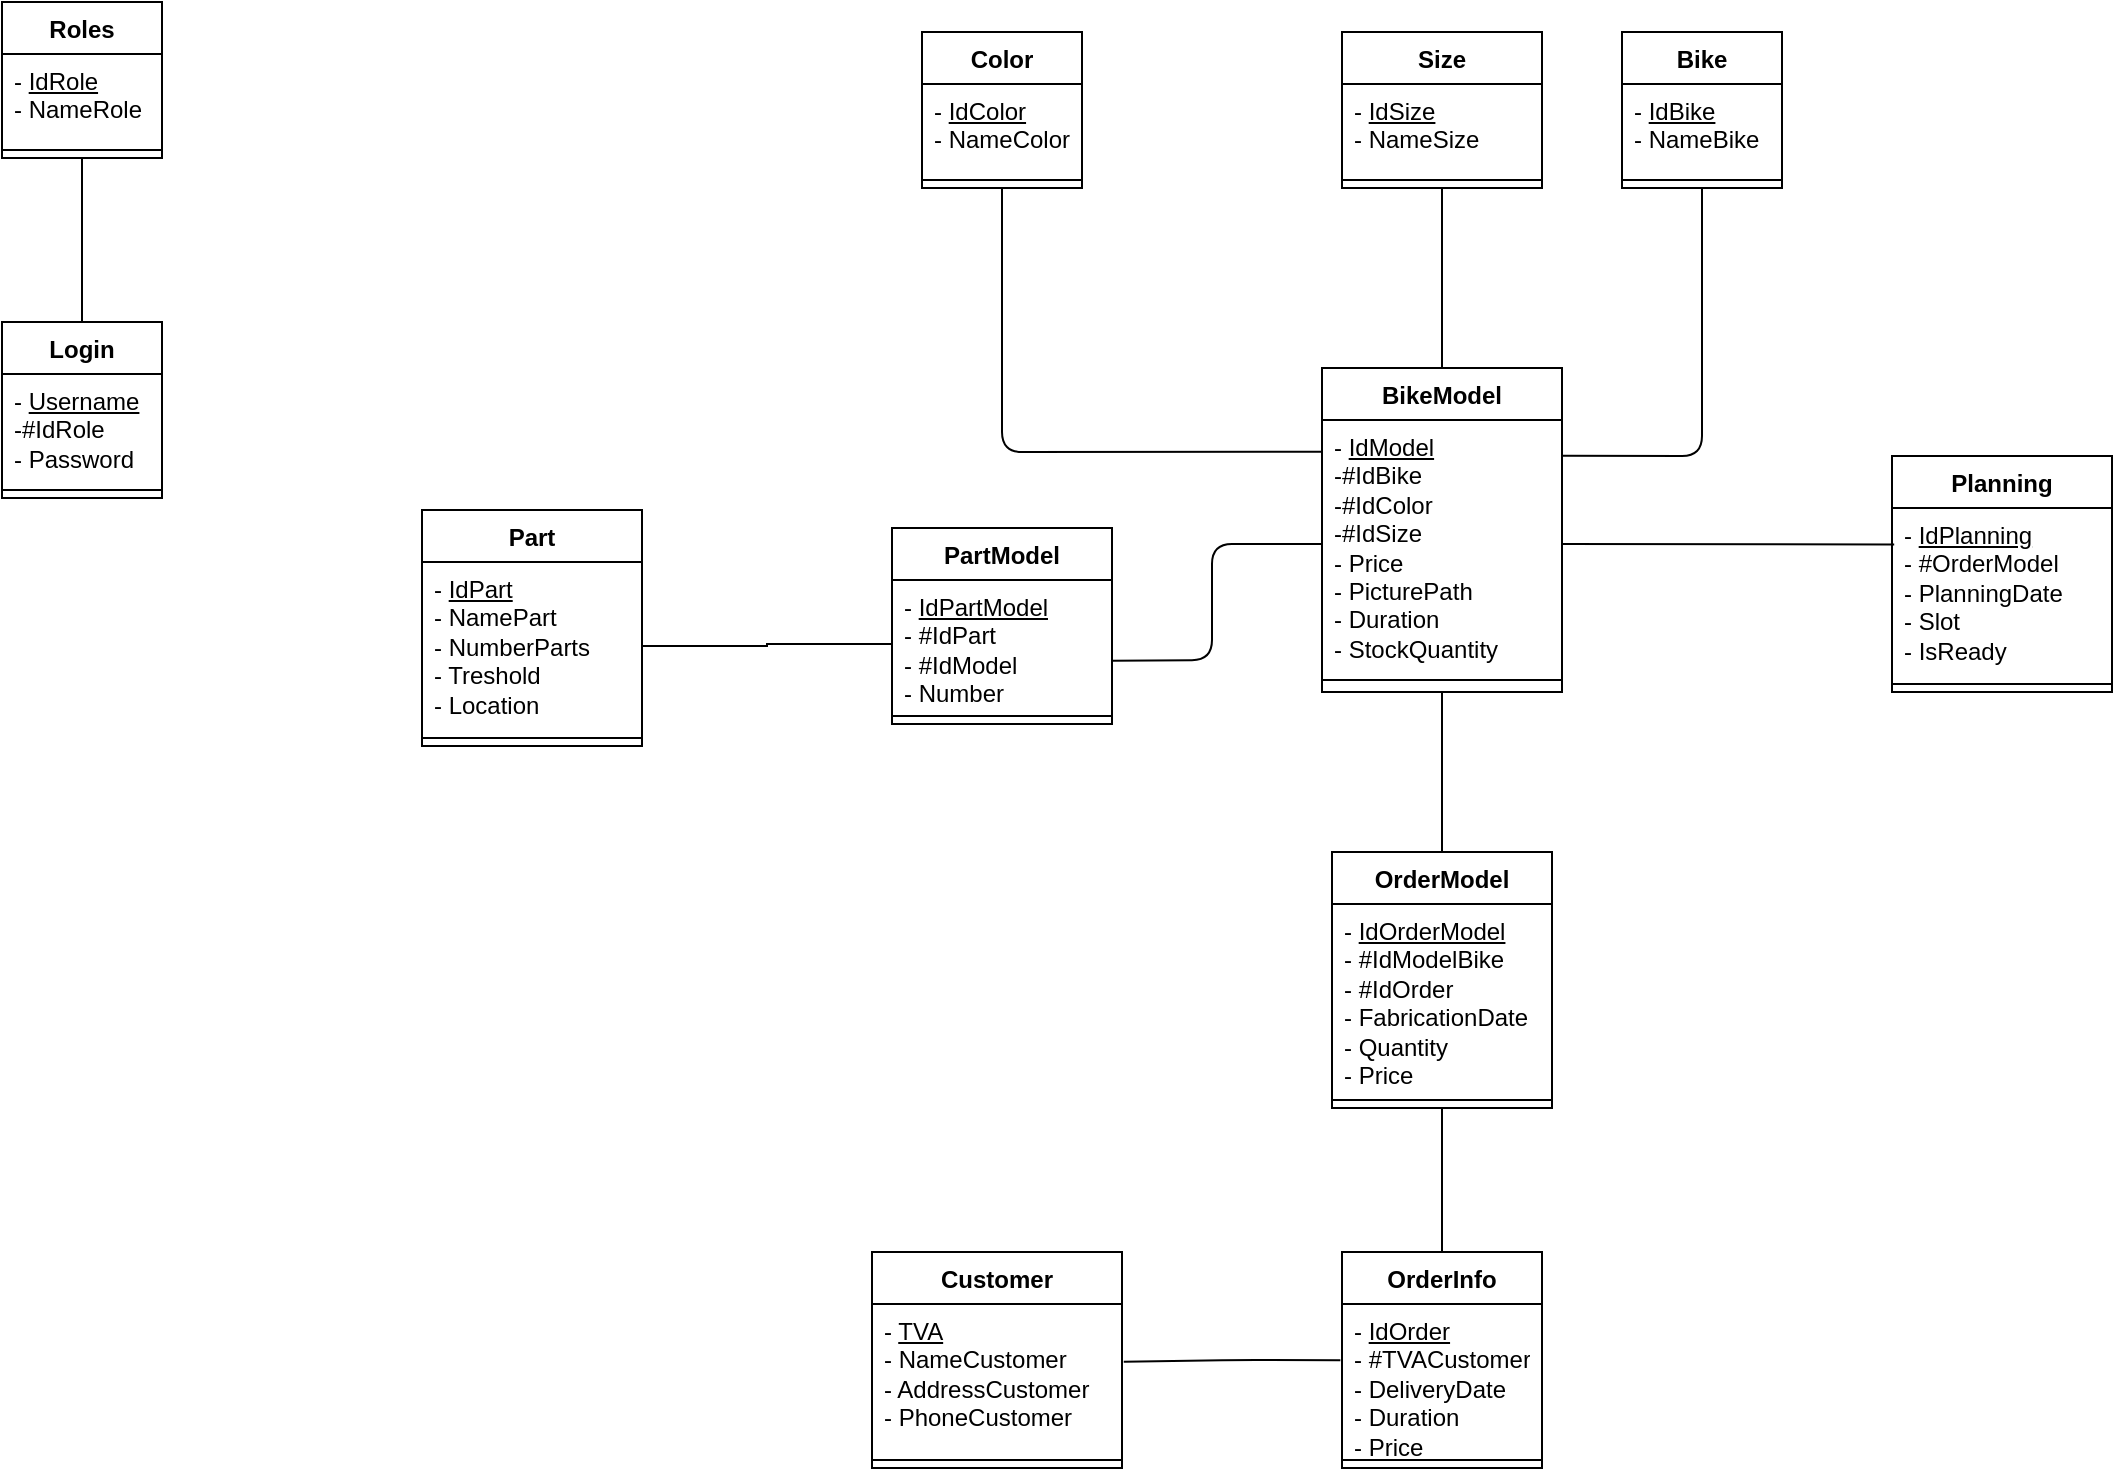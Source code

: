 <mxfile version="16.6.1" type="device"><diagram id="qX9gPibm-6a1j7SN708z" name="Page-1"><mxGraphModel dx="2076" dy="1158" grid="1" gridSize="10" guides="1" tooltips="1" connect="1" arrows="1" fold="1" page="1" pageScale="1" pageWidth="1169" pageHeight="827" math="0" shadow="0"><root><mxCell id="0"/><mxCell id="1" parent="0"/><mxCell id="RfNUn7lei3nyKg9ZrzWD-39" value="Login" style="swimlane;fontStyle=1;align=center;verticalAlign=top;childLayout=stackLayout;horizontal=1;startSize=26;horizontalStack=0;resizeParent=1;resizeParentMax=0;resizeLast=0;collapsible=1;marginBottom=0;" vertex="1" parent="1"><mxGeometry x="60" y="200" width="80" height="88" as="geometry"/></mxCell><mxCell id="RfNUn7lei3nyKg9ZrzWD-40" value="- &lt;u&gt;Username&lt;br&gt;&lt;/u&gt;-#IdRole&lt;br&gt;- Password" style="text;strokeColor=none;fillColor=none;align=left;verticalAlign=top;spacingLeft=4;spacingRight=4;overflow=hidden;rotatable=0;points=[[0,0.5],[1,0.5]];portConstraint=eastwest;fontStyle=0;html=1;" vertex="1" parent="RfNUn7lei3nyKg9ZrzWD-39"><mxGeometry y="26" width="80" height="54" as="geometry"/></mxCell><mxCell id="RfNUn7lei3nyKg9ZrzWD-41" value="" style="line;strokeWidth=1;fillColor=none;align=left;verticalAlign=middle;spacingTop=-1;spacingLeft=3;spacingRight=3;rotatable=0;labelPosition=right;points=[];portConstraint=eastwest;" vertex="1" parent="RfNUn7lei3nyKg9ZrzWD-39"><mxGeometry y="80" width="80" height="8" as="geometry"/></mxCell><mxCell id="RfNUn7lei3nyKg9ZrzWD-42" value="BikeModel" style="swimlane;fontStyle=1;align=center;verticalAlign=top;childLayout=stackLayout;horizontal=1;startSize=26;horizontalStack=0;resizeParent=1;resizeParentMax=0;resizeLast=0;collapsible=1;marginBottom=0;" vertex="1" parent="1"><mxGeometry x="720" y="223" width="120" height="162" as="geometry"/></mxCell><mxCell id="RfNUn7lei3nyKg9ZrzWD-43" value="- &lt;u&gt;IdModel&lt;/u&gt;&lt;br&gt;-#IdBike&lt;br&gt;-#IdColor&lt;br&gt;-#IdSize&lt;br&gt;- Price&lt;br&gt;- PicturePath&lt;br&gt;- Duration&lt;br&gt;- StockQuantity" style="text;strokeColor=none;fillColor=none;align=left;verticalAlign=top;spacingLeft=4;spacingRight=4;overflow=hidden;rotatable=0;points=[[0,0.5],[1,0.5]];portConstraint=eastwest;fontStyle=0;html=1;" vertex="1" parent="RfNUn7lei3nyKg9ZrzWD-42"><mxGeometry y="26" width="120" height="124" as="geometry"/></mxCell><mxCell id="RfNUn7lei3nyKg9ZrzWD-44" value="" style="line;strokeWidth=1;fillColor=none;align=left;verticalAlign=middle;spacingTop=-1;spacingLeft=3;spacingRight=3;rotatable=0;labelPosition=right;points=[];portConstraint=eastwest;" vertex="1" parent="RfNUn7lei3nyKg9ZrzWD-42"><mxGeometry y="150" width="120" height="12" as="geometry"/></mxCell><mxCell id="RfNUn7lei3nyKg9ZrzWD-45" value="OrderModel" style="swimlane;fontStyle=1;align=center;verticalAlign=top;childLayout=stackLayout;horizontal=1;startSize=26;horizontalStack=0;resizeParent=1;resizeParentMax=0;resizeLast=0;collapsible=1;marginBottom=0;" vertex="1" parent="1"><mxGeometry x="725" y="465" width="110" height="128" as="geometry"/></mxCell><mxCell id="RfNUn7lei3nyKg9ZrzWD-46" value="- &lt;u&gt;IdOrderModel&lt;/u&gt;&lt;br&gt;- #IdModelBike&lt;br&gt;- #IdOrder&lt;br&gt;- FabricationDate&lt;br&gt;- Quantity&lt;br&gt;- Price" style="text;strokeColor=none;fillColor=none;align=left;verticalAlign=top;spacingLeft=4;spacingRight=4;overflow=hidden;rotatable=0;points=[[0,0.5],[1,0.5]];portConstraint=eastwest;fontStyle=0;html=1;" vertex="1" parent="RfNUn7lei3nyKg9ZrzWD-45"><mxGeometry y="26" width="110" height="94" as="geometry"/></mxCell><mxCell id="RfNUn7lei3nyKg9ZrzWD-47" value="" style="line;strokeWidth=1;fillColor=none;align=left;verticalAlign=middle;spacingTop=-1;spacingLeft=3;spacingRight=3;rotatable=0;labelPosition=right;points=[];portConstraint=eastwest;" vertex="1" parent="RfNUn7lei3nyKg9ZrzWD-45"><mxGeometry y="120" width="110" height="8" as="geometry"/></mxCell><mxCell id="RfNUn7lei3nyKg9ZrzWD-48" value="OrderInfo" style="swimlane;fontStyle=1;align=center;verticalAlign=top;childLayout=stackLayout;horizontal=1;startSize=26;horizontalStack=0;resizeParent=1;resizeParentMax=0;resizeLast=0;collapsible=1;marginBottom=0;" vertex="1" parent="1"><mxGeometry x="730" y="665" width="100" height="108" as="geometry"/></mxCell><mxCell id="RfNUn7lei3nyKg9ZrzWD-49" value="- &lt;u&gt;IdOrder&lt;/u&gt;&lt;br&gt;- #TVACustomer&lt;br&gt;- DeliveryDate&lt;br&gt;- Duration&lt;br&gt;- Price" style="text;strokeColor=none;fillColor=none;align=left;verticalAlign=top;spacingLeft=4;spacingRight=4;overflow=hidden;rotatable=0;points=[[0,0.5],[1,0.5]];portConstraint=eastwest;fontStyle=0;html=1;" vertex="1" parent="RfNUn7lei3nyKg9ZrzWD-48"><mxGeometry y="26" width="100" height="74" as="geometry"/></mxCell><mxCell id="RfNUn7lei3nyKg9ZrzWD-50" value="" style="line;strokeWidth=1;fillColor=none;align=left;verticalAlign=middle;spacingTop=-1;spacingLeft=3;spacingRight=3;rotatable=0;labelPosition=right;points=[];portConstraint=eastwest;" vertex="1" parent="RfNUn7lei3nyKg9ZrzWD-48"><mxGeometry y="100" width="100" height="8" as="geometry"/></mxCell><mxCell id="RfNUn7lei3nyKg9ZrzWD-51" value="Part" style="swimlane;fontStyle=1;align=center;verticalAlign=top;childLayout=stackLayout;horizontal=1;startSize=26;horizontalStack=0;resizeParent=1;resizeParentMax=0;resizeLast=0;collapsible=1;marginBottom=0;" vertex="1" parent="1"><mxGeometry x="270" y="294" width="110" height="118" as="geometry"/></mxCell><mxCell id="RfNUn7lei3nyKg9ZrzWD-52" value="- &lt;u&gt;IdPart&lt;/u&gt;&lt;br&gt;- NamePart&lt;br&gt;- NumberParts&lt;br&gt;- Treshold&lt;br&gt;- Location" style="text;strokeColor=none;fillColor=none;align=left;verticalAlign=top;spacingLeft=4;spacingRight=4;overflow=hidden;rotatable=0;points=[[0,0.5],[1,0.5]];portConstraint=eastwest;fontStyle=0;html=1;" vertex="1" parent="RfNUn7lei3nyKg9ZrzWD-51"><mxGeometry y="26" width="110" height="84" as="geometry"/></mxCell><mxCell id="RfNUn7lei3nyKg9ZrzWD-53" value="" style="line;strokeWidth=1;fillColor=none;align=left;verticalAlign=middle;spacingTop=-1;spacingLeft=3;spacingRight=3;rotatable=0;labelPosition=right;points=[];portConstraint=eastwest;" vertex="1" parent="RfNUn7lei3nyKg9ZrzWD-51"><mxGeometry y="110" width="110" height="8" as="geometry"/></mxCell><mxCell id="RfNUn7lei3nyKg9ZrzWD-54" value="PartModel" style="swimlane;fontStyle=1;align=center;verticalAlign=top;childLayout=stackLayout;horizontal=1;startSize=26;horizontalStack=0;resizeParent=1;resizeParentMax=0;resizeLast=0;collapsible=1;marginBottom=0;" vertex="1" parent="1"><mxGeometry x="505" y="303" width="110" height="98" as="geometry"/></mxCell><mxCell id="RfNUn7lei3nyKg9ZrzWD-55" value="- &lt;u&gt;IdPartModel&lt;/u&gt;&lt;br&gt;- #IdPart&lt;br&gt;- #IdModel&lt;br&gt;- Number" style="text;strokeColor=none;fillColor=none;align=left;verticalAlign=top;spacingLeft=4;spacingRight=4;overflow=hidden;rotatable=0;points=[[0,0.5],[1,0.5]];portConstraint=eastwest;fontStyle=0;html=1;" vertex="1" parent="RfNUn7lei3nyKg9ZrzWD-54"><mxGeometry y="26" width="110" height="64" as="geometry"/></mxCell><mxCell id="RfNUn7lei3nyKg9ZrzWD-56" value="" style="line;strokeWidth=1;fillColor=none;align=left;verticalAlign=middle;spacingTop=-1;spacingLeft=3;spacingRight=3;rotatable=0;labelPosition=right;points=[];portConstraint=eastwest;" vertex="1" parent="RfNUn7lei3nyKg9ZrzWD-54"><mxGeometry y="90" width="110" height="8" as="geometry"/></mxCell><mxCell id="RfNUn7lei3nyKg9ZrzWD-57" value="" style="endArrow=none;html=1;entryX=0.5;entryY=1;entryDx=0;entryDy=0;exitX=0.5;exitY=0;exitDx=0;exitDy=0;" edge="1" parent="1" source="RfNUn7lei3nyKg9ZrzWD-45" target="RfNUn7lei3nyKg9ZrzWD-42"><mxGeometry width="50" height="50" relative="1" as="geometry"><mxPoint x="620" y="343" as="sourcePoint"/><mxPoint x="670" y="293" as="targetPoint"/></mxGeometry></mxCell><mxCell id="RfNUn7lei3nyKg9ZrzWD-58" value="" style="endArrow=none;html=1;entryX=0;entryY=0.5;entryDx=0;entryDy=0;exitX=0.996;exitY=0.631;exitDx=0;exitDy=0;exitPerimeter=0;" edge="1" parent="1" source="RfNUn7lei3nyKg9ZrzWD-55" target="RfNUn7lei3nyKg9ZrzWD-43"><mxGeometry width="50" height="50" relative="1" as="geometry"><mxPoint x="759.8" y="363" as="sourcePoint"/><mxPoint x="759.8" y="331" as="targetPoint"/><Array as="points"><mxPoint x="665" y="369"/><mxPoint x="665" y="311"/></Array></mxGeometry></mxCell><mxCell id="RfNUn7lei3nyKg9ZrzWD-59" value="" style="endArrow=none;html=1;entryX=0.5;entryY=1;entryDx=0;entryDy=0;exitX=0.5;exitY=0;exitDx=0;exitDy=0;" edge="1" parent="1" source="RfNUn7lei3nyKg9ZrzWD-48" target="RfNUn7lei3nyKg9ZrzWD-45"><mxGeometry width="50" height="50" relative="1" as="geometry"><mxPoint x="655" y="453" as="sourcePoint"/><mxPoint x="705" y="403" as="targetPoint"/></mxGeometry></mxCell><mxCell id="RfNUn7lei3nyKg9ZrzWD-61" value="Customer" style="swimlane;fontStyle=1;align=center;verticalAlign=top;childLayout=stackLayout;horizontal=1;startSize=26;horizontalStack=0;resizeParent=1;resizeParentMax=0;resizeLast=0;collapsible=1;marginBottom=0;" vertex="1" parent="1"><mxGeometry x="495" y="665" width="125" height="108" as="geometry"/></mxCell><mxCell id="RfNUn7lei3nyKg9ZrzWD-62" value="- &lt;u&gt;TVA&lt;/u&gt;&lt;br&gt;- NameCustomer&lt;br&gt;- AddressCustomer&lt;br&gt;- PhoneCustomer" style="text;strokeColor=none;fillColor=none;align=left;verticalAlign=top;spacingLeft=4;spacingRight=4;overflow=hidden;rotatable=0;points=[[0,0.5],[1,0.5]];portConstraint=eastwest;fontStyle=0;html=1;" vertex="1" parent="RfNUn7lei3nyKg9ZrzWD-61"><mxGeometry y="26" width="125" height="74" as="geometry"/></mxCell><mxCell id="RfNUn7lei3nyKg9ZrzWD-63" value="" style="line;strokeWidth=1;fillColor=none;align=left;verticalAlign=middle;spacingTop=-1;spacingLeft=3;spacingRight=3;rotatable=0;labelPosition=right;points=[];portConstraint=eastwest;" vertex="1" parent="RfNUn7lei3nyKg9ZrzWD-61"><mxGeometry y="100" width="125" height="8" as="geometry"/></mxCell><mxCell id="RfNUn7lei3nyKg9ZrzWD-64" value="" style="endArrow=none;html=1;exitX=1.007;exitY=0.39;exitDx=0;exitDy=0;entryX=-0.008;entryY=0.38;entryDx=0;entryDy=0;entryPerimeter=0;exitPerimeter=0;" edge="1" parent="1" source="RfNUn7lei3nyKg9ZrzWD-62" target="RfNUn7lei3nyKg9ZrzWD-49"><mxGeometry width="50" height="50" relative="1" as="geometry"><mxPoint x="670" y="695" as="sourcePoint"/><mxPoint x="720" y="645" as="targetPoint"/><Array as="points"><mxPoint x="680" y="719"/></Array></mxGeometry></mxCell><mxCell id="RfNUn7lei3nyKg9ZrzWD-65" value="Color" style="swimlane;fontStyle=1;align=center;verticalAlign=top;childLayout=stackLayout;horizontal=1;startSize=26;horizontalStack=0;resizeParent=1;resizeParentMax=0;resizeLast=0;collapsible=1;marginBottom=0;" vertex="1" parent="1"><mxGeometry x="520" y="55" width="80" height="78" as="geometry"/></mxCell><mxCell id="RfNUn7lei3nyKg9ZrzWD-66" value="- &lt;u&gt;IdColor&lt;/u&gt;&lt;br&gt;- NameColor" style="text;strokeColor=none;fillColor=none;align=left;verticalAlign=top;spacingLeft=4;spacingRight=4;overflow=hidden;rotatable=0;points=[[0,0.5],[1,0.5]];portConstraint=eastwest;fontStyle=0;html=1;" vertex="1" parent="RfNUn7lei3nyKg9ZrzWD-65"><mxGeometry y="26" width="80" height="44" as="geometry"/></mxCell><mxCell id="RfNUn7lei3nyKg9ZrzWD-67" value="" style="line;strokeWidth=1;fillColor=none;align=left;verticalAlign=middle;spacingTop=-1;spacingLeft=3;spacingRight=3;rotatable=0;labelPosition=right;points=[];portConstraint=eastwest;" vertex="1" parent="RfNUn7lei3nyKg9ZrzWD-65"><mxGeometry y="70" width="80" height="8" as="geometry"/></mxCell><mxCell id="RfNUn7lei3nyKg9ZrzWD-68" value="Size" style="swimlane;fontStyle=1;align=center;verticalAlign=top;childLayout=stackLayout;horizontal=1;startSize=26;horizontalStack=0;resizeParent=1;resizeParentMax=0;resizeLast=0;collapsible=1;marginBottom=0;" vertex="1" parent="1"><mxGeometry x="730" y="55" width="100" height="78" as="geometry"/></mxCell><mxCell id="RfNUn7lei3nyKg9ZrzWD-69" value="- &lt;u&gt;IdSize&lt;/u&gt;&lt;br&gt;- NameSize" style="text;strokeColor=none;fillColor=none;align=left;verticalAlign=top;spacingLeft=4;spacingRight=4;overflow=hidden;rotatable=0;points=[[0,0.5],[1,0.5]];portConstraint=eastwest;fontStyle=0;html=1;" vertex="1" parent="RfNUn7lei3nyKg9ZrzWD-68"><mxGeometry y="26" width="100" height="44" as="geometry"/></mxCell><mxCell id="RfNUn7lei3nyKg9ZrzWD-70" value="" style="line;strokeWidth=1;fillColor=none;align=left;verticalAlign=middle;spacingTop=-1;spacingLeft=3;spacingRight=3;rotatable=0;labelPosition=right;points=[];portConstraint=eastwest;" vertex="1" parent="RfNUn7lei3nyKg9ZrzWD-68"><mxGeometry y="70" width="100" height="8" as="geometry"/></mxCell><mxCell id="RfNUn7lei3nyKg9ZrzWD-71" value="Bike" style="swimlane;fontStyle=1;align=center;verticalAlign=top;childLayout=stackLayout;horizontal=1;startSize=26;horizontalStack=0;resizeParent=1;resizeParentMax=0;resizeLast=0;collapsible=1;marginBottom=0;" vertex="1" parent="1"><mxGeometry x="870" y="55" width="80" height="78" as="geometry"/></mxCell><mxCell id="RfNUn7lei3nyKg9ZrzWD-72" value="- &lt;u&gt;IdBike&lt;/u&gt;&lt;br&gt;- NameBike" style="text;strokeColor=none;fillColor=none;align=left;verticalAlign=top;spacingLeft=4;spacingRight=4;overflow=hidden;rotatable=0;points=[[0,0.5],[1,0.5]];portConstraint=eastwest;fontStyle=0;html=1;" vertex="1" parent="RfNUn7lei3nyKg9ZrzWD-71"><mxGeometry y="26" width="80" height="44" as="geometry"/></mxCell><mxCell id="RfNUn7lei3nyKg9ZrzWD-73" value="" style="line;strokeWidth=1;fillColor=none;align=left;verticalAlign=middle;spacingTop=-1;spacingLeft=3;spacingRight=3;rotatable=0;labelPosition=right;points=[];portConstraint=eastwest;" vertex="1" parent="RfNUn7lei3nyKg9ZrzWD-71"><mxGeometry y="70" width="80" height="8" as="geometry"/></mxCell><mxCell id="RfNUn7lei3nyKg9ZrzWD-74" value="" style="curved=1;endArrow=none;html=1;rounded=0;entryX=0.5;entryY=1;entryDx=0;entryDy=0;endFill=0;exitX=0.5;exitY=0;exitDx=0;exitDy=0;" edge="1" parent="1" source="RfNUn7lei3nyKg9ZrzWD-42" target="RfNUn7lei3nyKg9ZrzWD-68"><mxGeometry width="50" height="50" relative="1" as="geometry"><mxPoint x="760" y="223" as="sourcePoint"/><mxPoint x="880" y="163" as="targetPoint"/><Array as="points"/></mxGeometry></mxCell><mxCell id="RfNUn7lei3nyKg9ZrzWD-75" value="" style="endArrow=none;html=1;entryX=0.5;entryY=1;entryDx=0;entryDy=0;exitX=1.003;exitY=0.144;exitDx=0;exitDy=0;exitPerimeter=0;" edge="1" parent="1" source="RfNUn7lei3nyKg9ZrzWD-43" target="RfNUn7lei3nyKg9ZrzWD-71"><mxGeometry width="50" height="50" relative="1" as="geometry"><mxPoint x="845" y="267" as="sourcePoint"/><mxPoint x="835" y="145" as="targetPoint"/><Array as="points"><mxPoint x="910" y="267"/></Array></mxGeometry></mxCell><mxCell id="RfNUn7lei3nyKg9ZrzWD-76" value="" style="endArrow=none;html=1;exitX=0.5;exitY=1;exitDx=0;exitDy=0;entryX=0.003;entryY=0.128;entryDx=0;entryDy=0;entryPerimeter=0;" edge="1" parent="1" source="RfNUn7lei3nyKg9ZrzWD-65" target="RfNUn7lei3nyKg9ZrzWD-43"><mxGeometry width="50" height="50" relative="1" as="geometry"><mxPoint x="675" y="185" as="sourcePoint"/><mxPoint x="725" y="135" as="targetPoint"/><Array as="points"><mxPoint x="560" y="265"/></Array></mxGeometry></mxCell><mxCell id="RfNUn7lei3nyKg9ZrzWD-77" style="edgeStyle=orthogonalEdgeStyle;rounded=0;orthogonalLoop=1;jettySize=auto;html=1;exitX=1;exitY=0.5;exitDx=0;exitDy=0;entryX=0;entryY=0.5;entryDx=0;entryDy=0;endArrow=none;endFill=0;" edge="1" parent="1" source="RfNUn7lei3nyKg9ZrzWD-52" target="RfNUn7lei3nyKg9ZrzWD-55"><mxGeometry relative="1" as="geometry"/></mxCell><mxCell id="RfNUn7lei3nyKg9ZrzWD-83" style="edgeStyle=orthogonalEdgeStyle;rounded=0;orthogonalLoop=1;jettySize=auto;html=1;entryX=0.5;entryY=0;entryDx=0;entryDy=0;endArrow=none;endFill=0;" edge="1" parent="1" source="RfNUn7lei3nyKg9ZrzWD-80" target="RfNUn7lei3nyKg9ZrzWD-39"><mxGeometry relative="1" as="geometry"/></mxCell><mxCell id="RfNUn7lei3nyKg9ZrzWD-80" value="Roles" style="swimlane;fontStyle=1;align=center;verticalAlign=top;childLayout=stackLayout;horizontal=1;startSize=26;horizontalStack=0;resizeParent=1;resizeParentMax=0;resizeLast=0;collapsible=1;marginBottom=0;" vertex="1" parent="1"><mxGeometry x="60" y="40" width="80" height="78" as="geometry"/></mxCell><mxCell id="RfNUn7lei3nyKg9ZrzWD-81" value="- &lt;u&gt;IdRole&lt;/u&gt;&lt;br&gt;- NameRole" style="text;strokeColor=none;fillColor=none;align=left;verticalAlign=top;spacingLeft=4;spacingRight=4;overflow=hidden;rotatable=0;points=[[0,0.5],[1,0.5]];portConstraint=eastwest;fontStyle=0;html=1;" vertex="1" parent="RfNUn7lei3nyKg9ZrzWD-80"><mxGeometry y="26" width="80" height="44" as="geometry"/></mxCell><mxCell id="RfNUn7lei3nyKg9ZrzWD-82" value="" style="line;strokeWidth=1;fillColor=none;align=left;verticalAlign=middle;spacingTop=-1;spacingLeft=3;spacingRight=3;rotatable=0;labelPosition=right;points=[];portConstraint=eastwest;" vertex="1" parent="RfNUn7lei3nyKg9ZrzWD-80"><mxGeometry y="70" width="80" height="8" as="geometry"/></mxCell><mxCell id="RfNUn7lei3nyKg9ZrzWD-84" value="Planning" style="swimlane;fontStyle=1;align=center;verticalAlign=top;childLayout=stackLayout;horizontal=1;startSize=26;horizontalStack=0;resizeParent=1;resizeParentMax=0;resizeLast=0;collapsible=1;marginBottom=0;" vertex="1" parent="1"><mxGeometry x="1005" y="267" width="110" height="118" as="geometry"/></mxCell><mxCell id="RfNUn7lei3nyKg9ZrzWD-85" value="- &lt;u&gt;IdPlanning&lt;/u&gt;&lt;br&gt;- #OrderModel&lt;br&gt;- PlanningDate&lt;br&gt;- Slot&lt;br&gt;- IsReady" style="text;strokeColor=none;fillColor=none;align=left;verticalAlign=top;spacingLeft=4;spacingRight=4;overflow=hidden;rotatable=0;points=[[0,0.5],[1,0.5]];portConstraint=eastwest;fontStyle=0;html=1;" vertex="1" parent="RfNUn7lei3nyKg9ZrzWD-84"><mxGeometry y="26" width="110" height="84" as="geometry"/></mxCell><mxCell id="RfNUn7lei3nyKg9ZrzWD-86" value="" style="line;strokeWidth=1;fillColor=none;align=left;verticalAlign=middle;spacingTop=-1;spacingLeft=3;spacingRight=3;rotatable=0;labelPosition=right;points=[];portConstraint=eastwest;" vertex="1" parent="RfNUn7lei3nyKg9ZrzWD-84"><mxGeometry y="110" width="110" height="8" as="geometry"/></mxCell><mxCell id="RfNUn7lei3nyKg9ZrzWD-87" value="" style="endArrow=none;html=1;rounded=0;exitX=1;exitY=0.5;exitDx=0;exitDy=0;entryX=0.01;entryY=0.217;entryDx=0;entryDy=0;entryPerimeter=0;" edge="1" parent="1" source="RfNUn7lei3nyKg9ZrzWD-43" target="RfNUn7lei3nyKg9ZrzWD-85"><mxGeometry width="50" height="50" relative="1" as="geometry"><mxPoint x="855" y="275" as="sourcePoint"/><mxPoint x="905" y="225" as="targetPoint"/></mxGeometry></mxCell></root></mxGraphModel></diagram></mxfile>